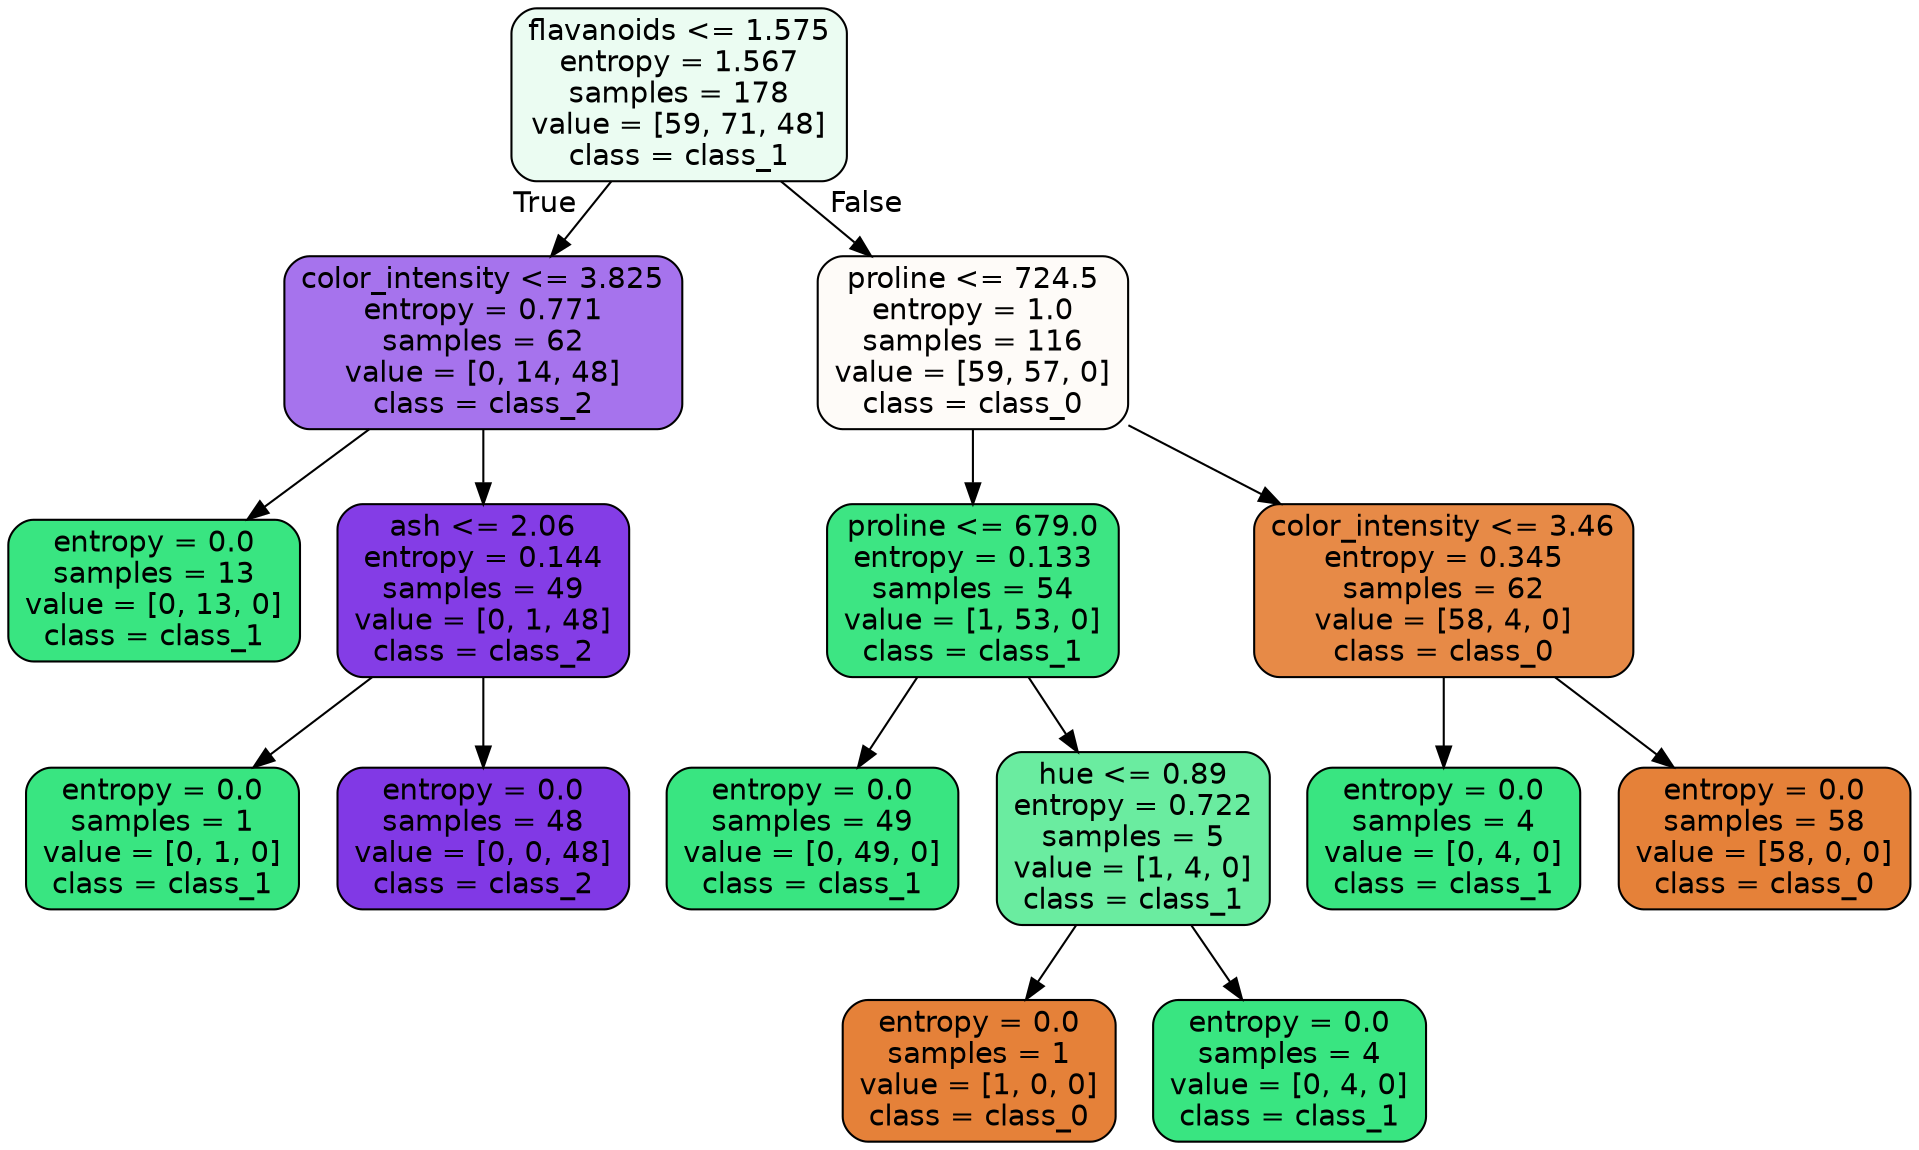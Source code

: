 digraph Tree {
node [shape=box, style="filled, rounded", color="black", fontname=helvetica] ;
edge [fontname=helvetica] ;
0 [label="flavanoids <= 1.575\nentropy = 1.567\nsamples = 178\nvalue = [59, 71, 48]\nclass = class_1", fillcolor="#ebfcf2"] ;
1 [label="color_intensity <= 3.825\nentropy = 0.771\nsamples = 62\nvalue = [0, 14, 48]\nclass = class_2", fillcolor="#a673ed"] ;
0 -> 1 [labeldistance=2.5, labelangle=45, headlabel="True"] ;
2 [label="entropy = 0.0\nsamples = 13\nvalue = [0, 13, 0]\nclass = class_1", fillcolor="#39e581"] ;
1 -> 2 ;
3 [label="ash <= 2.06\nentropy = 0.144\nsamples = 49\nvalue = [0, 1, 48]\nclass = class_2", fillcolor="#843de6"] ;
1 -> 3 ;
4 [label="entropy = 0.0\nsamples = 1\nvalue = [0, 1, 0]\nclass = class_1", fillcolor="#39e581"] ;
3 -> 4 ;
5 [label="entropy = 0.0\nsamples = 48\nvalue = [0, 0, 48]\nclass = class_2", fillcolor="#8139e5"] ;
3 -> 5 ;
6 [label="proline <= 724.5\nentropy = 1.0\nsamples = 116\nvalue = [59, 57, 0]\nclass = class_0", fillcolor="#fefbf8"] ;
0 -> 6 [labeldistance=2.5, labelangle=-45, headlabel="False"] ;
7 [label="proline <= 679.0\nentropy = 0.133\nsamples = 54\nvalue = [1, 53, 0]\nclass = class_1", fillcolor="#3de583"] ;
6 -> 7 ;
8 [label="entropy = 0.0\nsamples = 49\nvalue = [0, 49, 0]\nclass = class_1", fillcolor="#39e581"] ;
7 -> 8 ;
9 [label="hue <= 0.89\nentropy = 0.722\nsamples = 5\nvalue = [1, 4, 0]\nclass = class_1", fillcolor="#6aeca0"] ;
7 -> 9 ;
10 [label="entropy = 0.0\nsamples = 1\nvalue = [1, 0, 0]\nclass = class_0", fillcolor="#e58139"] ;
9 -> 10 ;
11 [label="entropy = 0.0\nsamples = 4\nvalue = [0, 4, 0]\nclass = class_1", fillcolor="#39e581"] ;
9 -> 11 ;
12 [label="color_intensity <= 3.46\nentropy = 0.345\nsamples = 62\nvalue = [58, 4, 0]\nclass = class_0", fillcolor="#e78a47"] ;
6 -> 12 ;
13 [label="entropy = 0.0\nsamples = 4\nvalue = [0, 4, 0]\nclass = class_1", fillcolor="#39e581"] ;
12 -> 13 ;
14 [label="entropy = 0.0\nsamples = 58\nvalue = [58, 0, 0]\nclass = class_0", fillcolor="#e58139"] ;
12 -> 14 ;
}